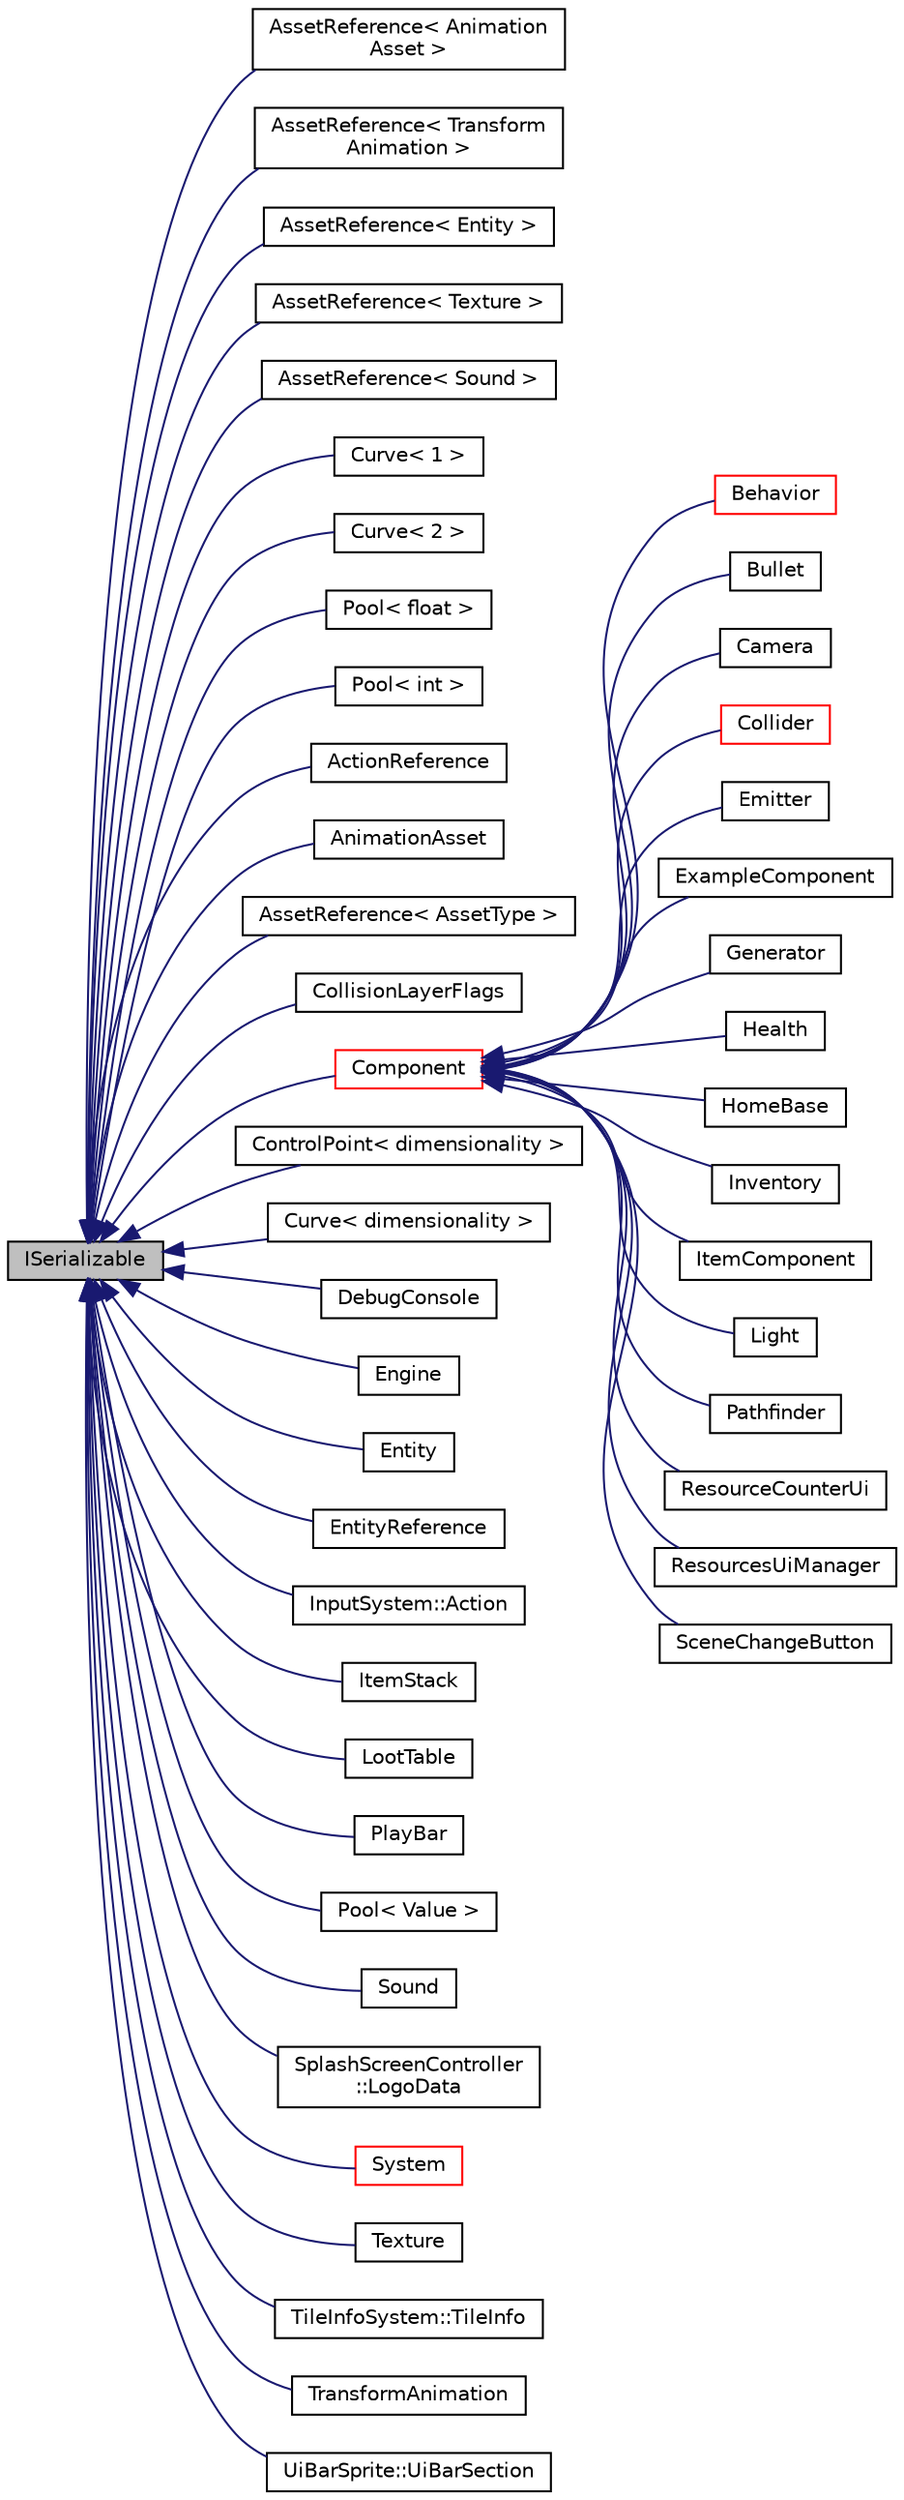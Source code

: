 digraph "ISerializable"
{
 // LATEX_PDF_SIZE
  edge [fontname="Helvetica",fontsize="10",labelfontname="Helvetica",labelfontsize="10"];
  node [fontname="Helvetica",fontsize="10",shape=record];
  rankdir="LR";
  Node1 [label="ISerializable",height=0.2,width=0.4,color="black", fillcolor="grey75", style="filled", fontcolor="black",tooltip="interface for all serializable objects"];
  Node1 -> Node2 [dir="back",color="midnightblue",fontsize="10",style="solid",fontname="Helvetica"];
  Node2 [label="AssetReference\< Animation\lAsset \>",height=0.2,width=0.4,color="black", fillcolor="white", style="filled",URL="$classAssetReference.html",tooltip=" "];
  Node1 -> Node3 [dir="back",color="midnightblue",fontsize="10",style="solid",fontname="Helvetica"];
  Node3 [label="AssetReference\< Transform\lAnimation \>",height=0.2,width=0.4,color="black", fillcolor="white", style="filled",URL="$classAssetReference.html",tooltip=" "];
  Node1 -> Node4 [dir="back",color="midnightblue",fontsize="10",style="solid",fontname="Helvetica"];
  Node4 [label="AssetReference\< Entity \>",height=0.2,width=0.4,color="black", fillcolor="white", style="filled",URL="$classAssetReference.html",tooltip=" "];
  Node1 -> Node5 [dir="back",color="midnightblue",fontsize="10",style="solid",fontname="Helvetica"];
  Node5 [label="AssetReference\< Texture \>",height=0.2,width=0.4,color="black", fillcolor="white", style="filled",URL="$classAssetReference.html",tooltip=" "];
  Node1 -> Node6 [dir="back",color="midnightblue",fontsize="10",style="solid",fontname="Helvetica"];
  Node6 [label="AssetReference\< Sound \>",height=0.2,width=0.4,color="black", fillcolor="white", style="filled",URL="$classAssetReference.html",tooltip=" "];
  Node1 -> Node7 [dir="back",color="midnightblue",fontsize="10",style="solid",fontname="Helvetica"];
  Node7 [label="Curve\< 1 \>",height=0.2,width=0.4,color="black", fillcolor="white", style="filled",URL="$classCurve.html",tooltip=" "];
  Node1 -> Node8 [dir="back",color="midnightblue",fontsize="10",style="solid",fontname="Helvetica"];
  Node8 [label="Curve\< 2 \>",height=0.2,width=0.4,color="black", fillcolor="white", style="filled",URL="$classCurve.html",tooltip=" "];
  Node1 -> Node9 [dir="back",color="midnightblue",fontsize="10",style="solid",fontname="Helvetica"];
  Node9 [label="Pool\< float \>",height=0.2,width=0.4,color="black", fillcolor="white", style="filled",URL="$classPool.html",tooltip=" "];
  Node1 -> Node10 [dir="back",color="midnightblue",fontsize="10",style="solid",fontname="Helvetica"];
  Node10 [label="Pool\< int \>",height=0.2,width=0.4,color="black", fillcolor="white", style="filled",URL="$classPool.html",tooltip=" "];
  Node1 -> Node11 [dir="back",color="midnightblue",fontsize="10",style="solid",fontname="Helvetica"];
  Node11 [label="ActionReference",height=0.2,width=0.4,color="black", fillcolor="white", style="filled",URL="$classActionReference.html",tooltip="a reference to an Action"];
  Node1 -> Node12 [dir="back",color="midnightblue",fontsize="10",style="solid",fontname="Helvetica"];
  Node12 [label="AnimationAsset",height=0.2,width=0.4,color="black", fillcolor="white", style="filled",URL="$classAnimationAsset.html",tooltip=" "];
  Node1 -> Node13 [dir="back",color="midnightblue",fontsize="10",style="solid",fontname="Helvetica"];
  Node13 [label="AssetReference\< AssetType \>",height=0.2,width=0.4,color="black", fillcolor="white", style="filled",URL="$classAssetReference.html",tooltip="a reference to an Asset"];
  Node1 -> Node14 [dir="back",color="midnightblue",fontsize="10",style="solid",fontname="Helvetica"];
  Node14 [label="CollisionLayerFlags",height=0.2,width=0.4,color="black", fillcolor="white", style="filled",URL="$classCollisionLayerFlags.html",tooltip=" "];
  Node1 -> Node15 [dir="back",color="midnightblue",fontsize="10",style="solid",fontname="Helvetica"];
  Node15 [label="Component",height=0.2,width=0.4,color="red", fillcolor="white", style="filled",URL="$classComponent.html",tooltip=" "];
  Node15 -> Node16 [dir="back",color="midnightblue",fontsize="10",style="solid",fontname="Helvetica"];
  Node16 [label="Behavior",height=0.2,width=0.4,color="red", fillcolor="white", style="filled",URL="$classBehavior.html",tooltip=" "];
  Node15 -> Node37 [dir="back",color="midnightblue",fontsize="10",style="solid",fontname="Helvetica"];
  Node37 [label="Bullet",height=0.2,width=0.4,color="black", fillcolor="white", style="filled",URL="$classBullet.html",tooltip="Component that destroys itself and deals damage on contact."];
  Node15 -> Node38 [dir="back",color="midnightblue",fontsize="10",style="solid",fontname="Helvetica"];
  Node38 [label="Camera",height=0.2,width=0.4,color="black", fillcolor="white", style="filled",URL="$classCamera.html",tooltip="Handles camera and coordinate systems / spaces."];
  Node15 -> Node39 [dir="back",color="midnightblue",fontsize="10",style="solid",fontname="Helvetica"];
  Node39 [label="Collider",height=0.2,width=0.4,color="red", fillcolor="white", style="filled",URL="$classCollider.html",tooltip="component which is used for detecting collisions and information about them"];
  Node15 -> Node42 [dir="back",color="midnightblue",fontsize="10",style="solid",fontname="Helvetica"];
  Node42 [label="Emitter",height=0.2,width=0.4,color="black", fillcolor="white", style="filled",URL="$classEmitter.html",tooltip="Emitter component - controls timing and behavior of particles."];
  Node15 -> Node43 [dir="back",color="midnightblue",fontsize="10",style="solid",fontname="Helvetica"];
  Node43 [label="ExampleComponent",height=0.2,width=0.4,color="black", fillcolor="white", style="filled",URL="$classExampleComponent.html",tooltip="DESCRIPTION HERE."];
  Node15 -> Node44 [dir="back",color="midnightblue",fontsize="10",style="solid",fontname="Helvetica"];
  Node44 [label="Generator",height=0.2,width=0.4,color="black", fillcolor="white", style="filled",URL="$classGenerator.html",tooltip=" "];
  Node15 -> Node45 [dir="back",color="midnightblue",fontsize="10",style="solid",fontname="Helvetica"];
  Node45 [label="Health",height=0.2,width=0.4,color="black", fillcolor="white", style="filled",URL="$classHealth.html",tooltip="Entity health component."];
  Node15 -> Node46 [dir="back",color="midnightblue",fontsize="10",style="solid",fontname="Helvetica"];
  Node46 [label="HomeBase",height=0.2,width=0.4,color="black", fillcolor="white", style="filled",URL="$classHomeBase.html",tooltip=" "];
  Node15 -> Node47 [dir="back",color="midnightblue",fontsize="10",style="solid",fontname="Helvetica"];
  Node47 [label="Inventory",height=0.2,width=0.4,color="black", fillcolor="white", style="filled",URL="$classInventory.html",tooltip="Inventory component that stores items."];
  Node15 -> Node48 [dir="back",color="midnightblue",fontsize="10",style="solid",fontname="Helvetica"];
  Node48 [label="ItemComponent",height=0.2,width=0.4,color="black", fillcolor="white", style="filled",URL="$classItemComponent.html",tooltip="Item in the world that can be picked up."];
  Node15 -> Node49 [dir="back",color="midnightblue",fontsize="10",style="solid",fontname="Helvetica"];
  Node49 [label="Light",height=0.2,width=0.4,color="black", fillcolor="white", style="filled",URL="$classLight.html",tooltip="Light source."];
  Node15 -> Node50 [dir="back",color="midnightblue",fontsize="10",style="solid",fontname="Helvetica"];
  Node50 [label="Pathfinder",height=0.2,width=0.4,color="black", fillcolor="white", style="filled",URL="$classPathfinder.html",tooltip=" "];
  Node15 -> Node51 [dir="back",color="midnightblue",fontsize="10",style="solid",fontname="Helvetica"];
  Node51 [label="ResourceCounterUi",height=0.2,width=0.4,color="black", fillcolor="white", style="filled",URL="$classResourceCounterUi.html",tooltip="Ui Component that displays a count of resources."];
  Node15 -> Node52 [dir="back",color="midnightblue",fontsize="10",style="solid",fontname="Helvetica"];
  Node52 [label="ResourcesUiManager",height=0.2,width=0.4,color="black", fillcolor="white", style="filled",URL="$classResourcesUiManager.html",tooltip="Component that manages the UI for displaying what resources a player currently has."];
  Node15 -> Node53 [dir="back",color="midnightblue",fontsize="10",style="solid",fontname="Helvetica"];
  Node53 [label="SceneChangeButton",height=0.2,width=0.4,color="black", fillcolor="white", style="filled",URL="$classSceneChangeButton.html",tooltip="Component that changes the scene when clicked."];
  Node1 -> Node70 [dir="back",color="midnightblue",fontsize="10",style="solid",fontname="Helvetica"];
  Node70 [label="ControlPoint\< dimensionality \>",height=0.2,width=0.4,color="black", fillcolor="white", style="filled",URL="$classControlPoint.html",tooltip="control points used by this Curve"];
  Node1 -> Node71 [dir="back",color="midnightblue",fontsize="10",style="solid",fontname="Helvetica"];
  Node71 [label="Curve\< dimensionality \>",height=0.2,width=0.4,color="black", fillcolor="white", style="filled",URL="$classCurve.html",tooltip=" "];
  Node1 -> Node72 [dir="back",color="midnightblue",fontsize="10",style="solid",fontname="Helvetica"];
  Node72 [label="DebugConsole",height=0.2,width=0.4,color="black", fillcolor="white", style="filled",URL="$classDebugConsole.html",tooltip="The DebugConsole class is a singleton that provides a console for debugging It Shows Warning Messages..."];
  Node1 -> Node73 [dir="back",color="midnightblue",fontsize="10",style="solid",fontname="Helvetica"];
  Node73 [label="Engine",height=0.2,width=0.4,color="black", fillcolor="white", style="filled",URL="$classEngine.html",tooltip=" "];
  Node1 -> Node74 [dir="back",color="midnightblue",fontsize="10",style="solid",fontname="Helvetica"];
  Node74 [label="Entity",height=0.2,width=0.4,color="black", fillcolor="white", style="filled",URL="$classEntity.html",tooltip=" "];
  Node1 -> Node75 [dir="back",color="midnightblue",fontsize="10",style="solid",fontname="Helvetica"];
  Node75 [label="EntityReference",height=0.2,width=0.4,color="black", fillcolor="white", style="filled",URL="$classEntityReference.html",tooltip="a reference to an Entity in the scene"];
  Node1 -> Node76 [dir="back",color="midnightblue",fontsize="10",style="solid",fontname="Helvetica"];
  Node76 [label="InputSystem::Action",height=0.2,width=0.4,color="black", fillcolor="white", style="filled",URL="$classInputSystem_1_1Action.html",tooltip="action class, used to track an action with dynamic input"];
  Node1 -> Node77 [dir="back",color="midnightblue",fontsize="10",style="solid",fontname="Helvetica"];
  Node77 [label="ItemStack",height=0.2,width=0.4,color="black", fillcolor="white", style="filled",URL="$structItemStack.html",tooltip="a stack of multiple items of the same type"];
  Node1 -> Node78 [dir="back",color="midnightblue",fontsize="10",style="solid",fontname="Helvetica"];
  Node78 [label="LootTable",height=0.2,width=0.4,color="black", fillcolor="white", style="filled",URL="$classLootTable.html",tooltip="class for dropping configurable loot"];
  Node1 -> Node79 [dir="back",color="midnightblue",fontsize="10",style="solid",fontname="Helvetica"];
  Node79 [label="PlayBar",height=0.2,width=0.4,color="black", fillcolor="white", style="filled",URL="$classPlayBar.html",tooltip="UI Bar that handles playing, pausing, and autosaves of the scene."];
  Node1 -> Node80 [dir="back",color="midnightblue",fontsize="10",style="solid",fontname="Helvetica"];
  Node80 [label="Pool\< Value \>",height=0.2,width=0.4,color="black", fillcolor="white", style="filled",URL="$classPool.html",tooltip="The pool framework is what we use to represent health in our game."];
  Node1 -> Node81 [dir="back",color="midnightblue",fontsize="10",style="solid",fontname="Helvetica"];
  Node81 [label="Sound",height=0.2,width=0.4,color="black", fillcolor="white", style="filled",URL="$classSound.html",tooltip="Example System meant to be copy-pasted when creating new Systems."];
  Node1 -> Node82 [dir="back",color="midnightblue",fontsize="10",style="solid",fontname="Helvetica"];
  Node82 [label="SplashScreenController\l::LogoData",height=0.2,width=0.4,color="black", fillcolor="white", style="filled",URL="$classSplashScreenController_1_1LogoData.html",tooltip=" "];
  Node1 -> Node83 [dir="back",color="midnightblue",fontsize="10",style="solid",fontname="Helvetica"];
  Node83 [label="System",height=0.2,width=0.4,color="red", fillcolor="white", style="filled",URL="$classSystem.html",tooltip="Base class for all Systems."];
  Node1 -> Node106 [dir="back",color="midnightblue",fontsize="10",style="solid",fontname="Helvetica"];
  Node106 [label="Texture",height=0.2,width=0.4,color="black", fillcolor="white", style="filled",URL="$classTexture.html",tooltip="Stores texture data, and allows to bind it for rendering."];
  Node1 -> Node107 [dir="back",color="midnightblue",fontsize="10",style="solid",fontname="Helvetica"];
  Node107 [label="TileInfoSystem::TileInfo",height=0.2,width=0.4,color="black", fillcolor="white", style="filled",URL="$classTileInfoSystem_1_1TileInfo.html",tooltip="holds info about a specific tile type"];
  Node1 -> Node108 [dir="back",color="midnightblue",fontsize="10",style="solid",fontname="Helvetica"];
  Node108 [label="TransformAnimation",height=0.2,width=0.4,color="black", fillcolor="white", style="filled",URL="$classTransformAnimation.html",tooltip="Asset that animates a Transform with Curves."];
  Node1 -> Node109 [dir="back",color="midnightblue",fontsize="10",style="solid",fontname="Helvetica"];
  Node109 [label="UiBarSprite::UiBarSection",height=0.2,width=0.4,color="black", fillcolor="white", style="filled",URL="$structUiBarSprite_1_1UiBarSection.html",tooltip="struct that represents a data section in the UiBar"];
}
